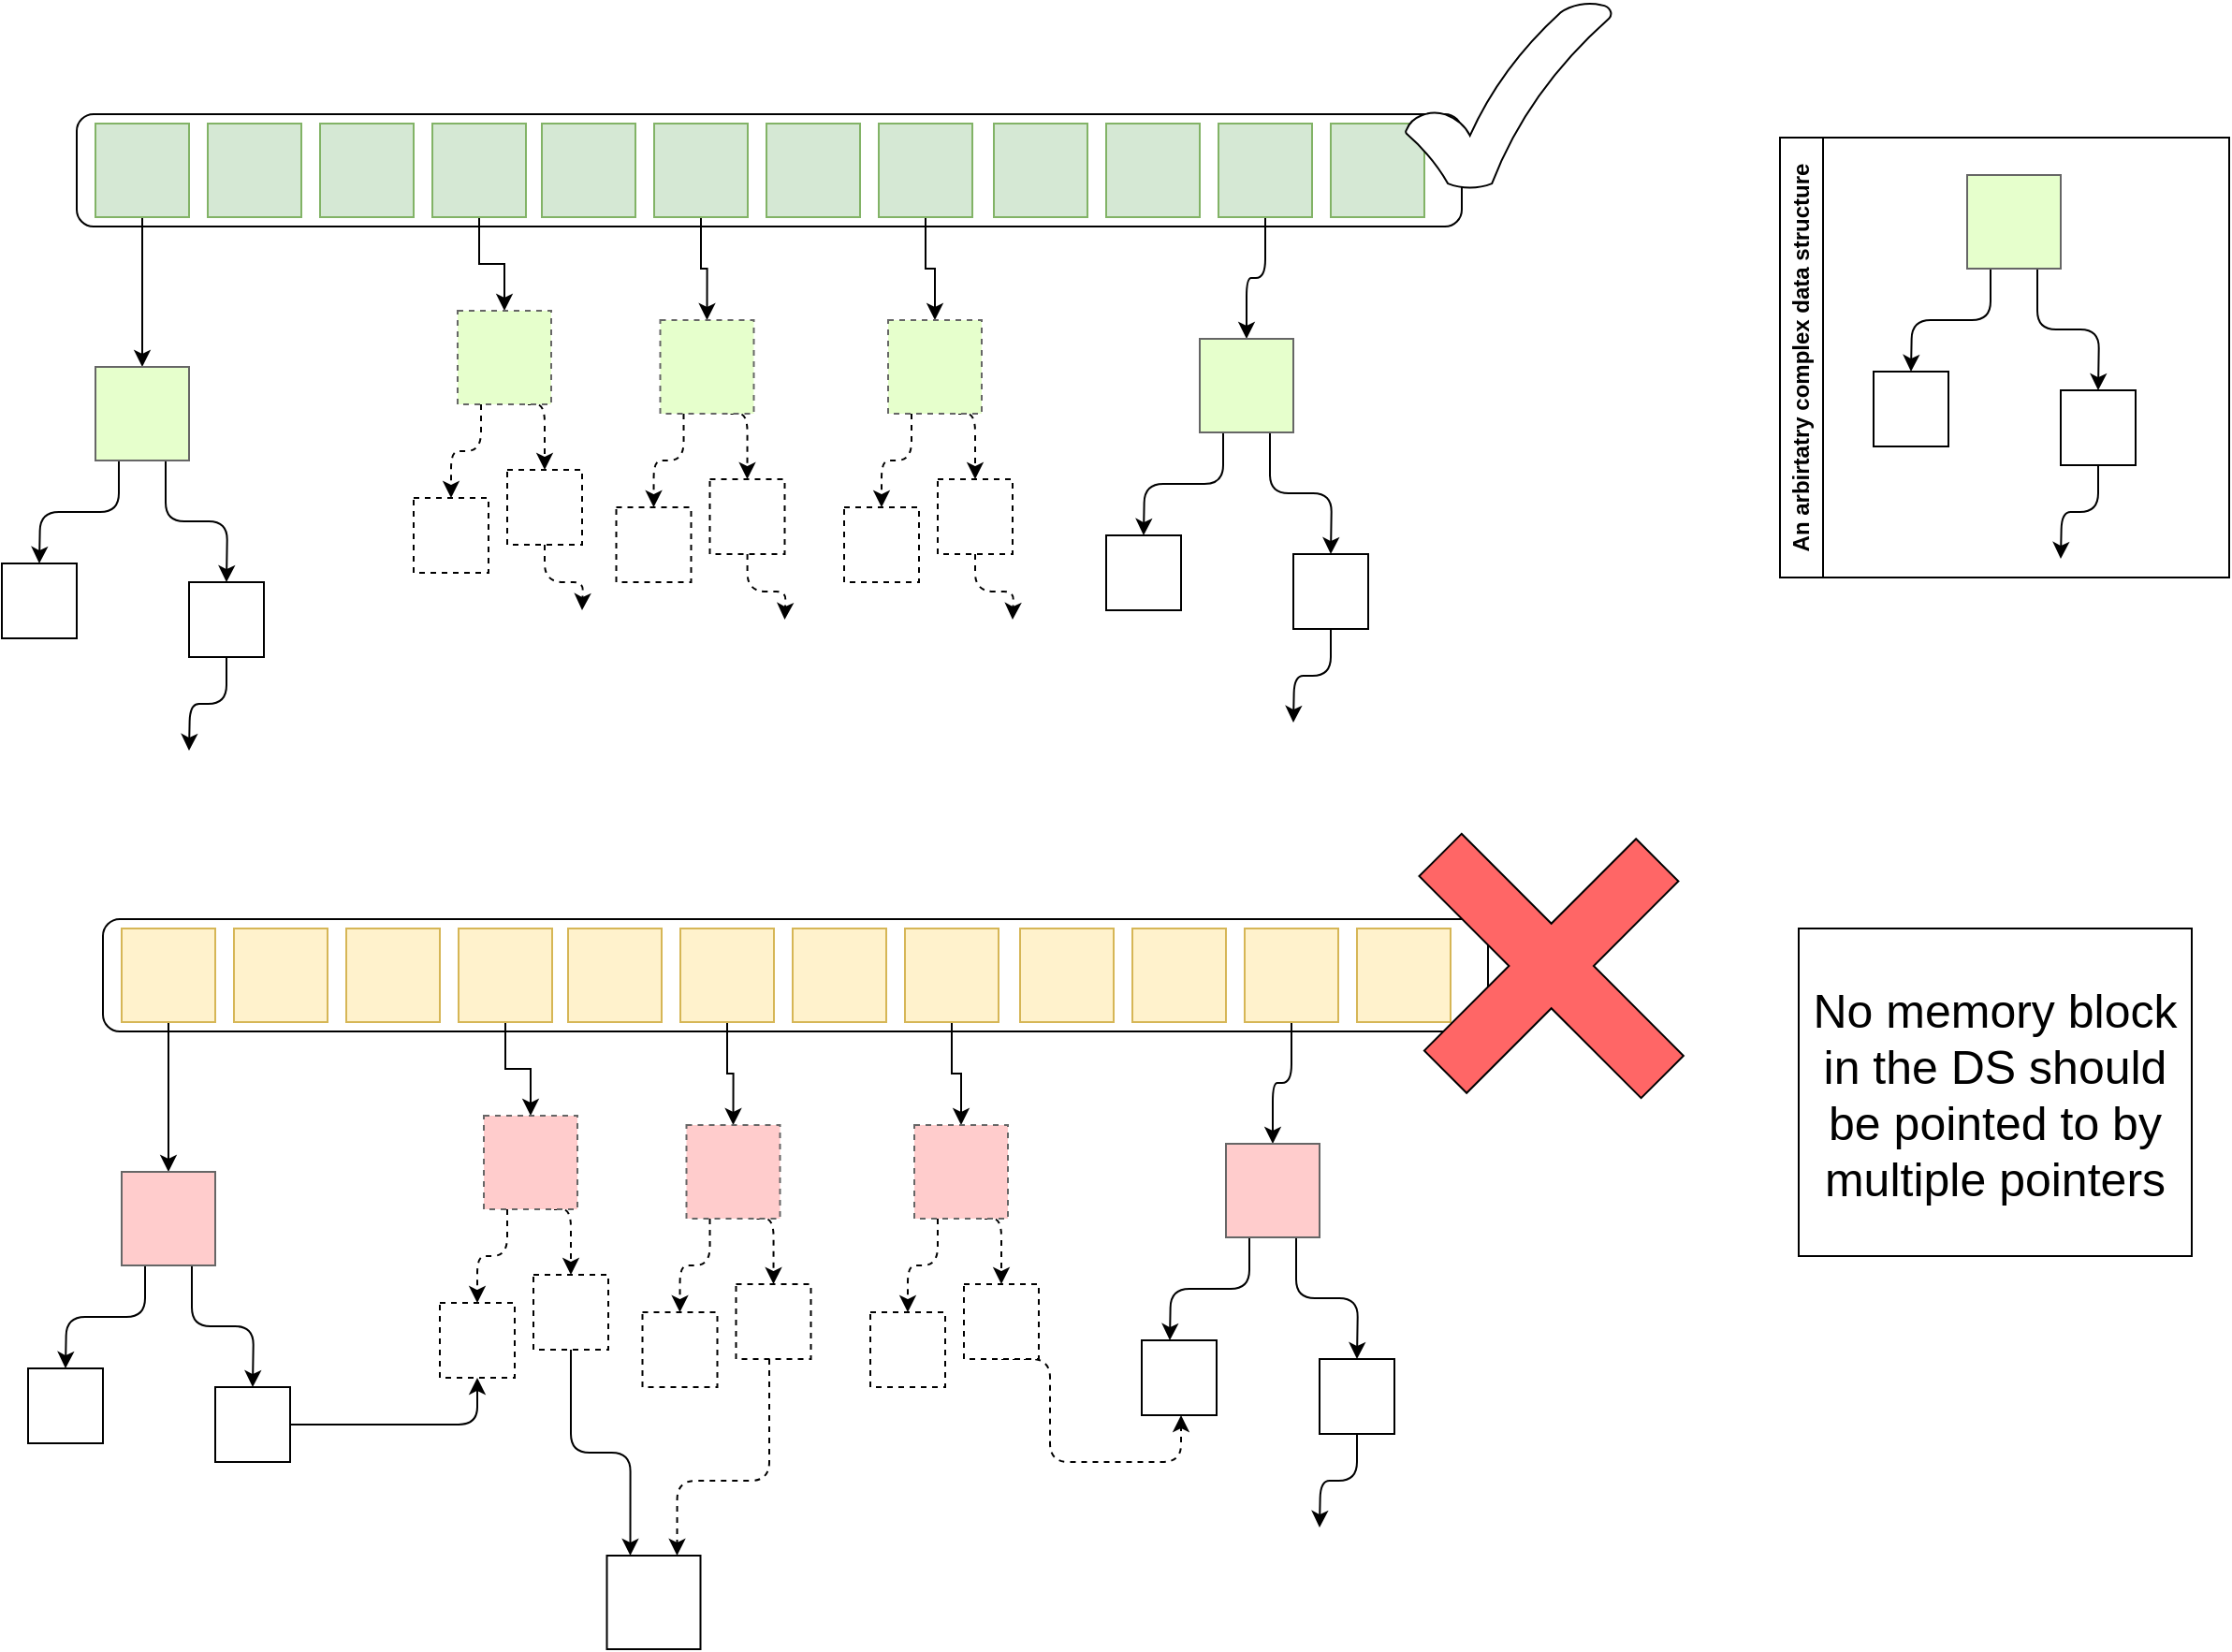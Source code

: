 <mxfile version="24.7.5">
  <diagram name="Page-1" id="8totw524eFmOk_7FE6oU">
    <mxGraphModel dx="1760" dy="1134" grid="1" gridSize="10" guides="1" tooltips="1" connect="1" arrows="1" fold="1" page="1" pageScale="1" pageWidth="827" pageHeight="1169" math="0" shadow="0">
      <root>
        <mxCell id="0" />
        <mxCell id="1" parent="0" />
        <mxCell id="2MARYtdhSuSS76VC_OMR-1" value="" style="rounded=1;whiteSpace=wrap;html=1;" vertex="1" parent="1">
          <mxGeometry x="50" y="130" width="740" height="60" as="geometry" />
        </mxCell>
        <mxCell id="2MARYtdhSuSS76VC_OMR-19" value="" style="edgeStyle=orthogonalEdgeStyle;rounded=0;orthogonalLoop=1;jettySize=auto;html=1;" edge="1" parent="1" source="2MARYtdhSuSS76VC_OMR-2" target="2MARYtdhSuSS76VC_OMR-18">
          <mxGeometry relative="1" as="geometry" />
        </mxCell>
        <mxCell id="2MARYtdhSuSS76VC_OMR-2" value="" style="whiteSpace=wrap;html=1;aspect=fixed;fillColor=#d5e8d4;strokeColor=#82b366;" vertex="1" parent="1">
          <mxGeometry x="60" y="135" width="50" height="50" as="geometry" />
        </mxCell>
        <mxCell id="2MARYtdhSuSS76VC_OMR-3" value="" style="whiteSpace=wrap;html=1;aspect=fixed;fillColor=#d5e8d4;strokeColor=#82b366;" vertex="1" parent="1">
          <mxGeometry x="120" y="135" width="50" height="50" as="geometry" />
        </mxCell>
        <mxCell id="2MARYtdhSuSS76VC_OMR-4" value="" style="whiteSpace=wrap;html=1;aspect=fixed;fillColor=#d5e8d4;strokeColor=#82b366;" vertex="1" parent="1">
          <mxGeometry x="180" y="135" width="50" height="50" as="geometry" />
        </mxCell>
        <mxCell id="2MARYtdhSuSS76VC_OMR-53" style="edgeStyle=orthogonalEdgeStyle;rounded=0;orthogonalLoop=1;jettySize=auto;html=1;entryX=0.5;entryY=0;entryDx=0;entryDy=0;" edge="1" parent="1" source="2MARYtdhSuSS76VC_OMR-5" target="2MARYtdhSuSS76VC_OMR-49">
          <mxGeometry relative="1" as="geometry" />
        </mxCell>
        <mxCell id="2MARYtdhSuSS76VC_OMR-5" value="" style="whiteSpace=wrap;html=1;aspect=fixed;fillColor=#d5e8d4;strokeColor=#82b366;" vertex="1" parent="1">
          <mxGeometry x="240" y="135" width="50" height="50" as="geometry" />
        </mxCell>
        <mxCell id="2MARYtdhSuSS76VC_OMR-6" value="" style="whiteSpace=wrap;html=1;aspect=fixed;fillColor=#d5e8d4;strokeColor=#82b366;" vertex="1" parent="1">
          <mxGeometry x="298.5" y="135" width="50" height="50" as="geometry" />
        </mxCell>
        <mxCell id="2MARYtdhSuSS76VC_OMR-46" style="edgeStyle=orthogonalEdgeStyle;rounded=0;orthogonalLoop=1;jettySize=auto;html=1;entryX=0.5;entryY=0;entryDx=0;entryDy=0;" edge="1" parent="1" source="2MARYtdhSuSS76VC_OMR-7" target="2MARYtdhSuSS76VC_OMR-42">
          <mxGeometry relative="1" as="geometry" />
        </mxCell>
        <mxCell id="2MARYtdhSuSS76VC_OMR-7" value="" style="whiteSpace=wrap;html=1;aspect=fixed;fillColor=#d5e8d4;strokeColor=#82b366;" vertex="1" parent="1">
          <mxGeometry x="358.5" y="135" width="50" height="50" as="geometry" />
        </mxCell>
        <mxCell id="2MARYtdhSuSS76VC_OMR-8" value="" style="whiteSpace=wrap;html=1;aspect=fixed;fillColor=#d5e8d4;strokeColor=#82b366;" vertex="1" parent="1">
          <mxGeometry x="418.5" y="135" width="50" height="50" as="geometry" />
        </mxCell>
        <mxCell id="2MARYtdhSuSS76VC_OMR-39" style="edgeStyle=orthogonalEdgeStyle;rounded=0;orthogonalLoop=1;jettySize=auto;html=1;entryX=0.5;entryY=0;entryDx=0;entryDy=0;" edge="1" parent="1" source="2MARYtdhSuSS76VC_OMR-9" target="2MARYtdhSuSS76VC_OMR-35">
          <mxGeometry relative="1" as="geometry" />
        </mxCell>
        <mxCell id="2MARYtdhSuSS76VC_OMR-9" value="" style="whiteSpace=wrap;html=1;aspect=fixed;fillColor=#d5e8d4;strokeColor=#82b366;" vertex="1" parent="1">
          <mxGeometry x="478.5" y="135" width="50" height="50" as="geometry" />
        </mxCell>
        <mxCell id="2MARYtdhSuSS76VC_OMR-10" value="" style="whiteSpace=wrap;html=1;aspect=fixed;fillColor=#d5e8d4;strokeColor=#82b366;" vertex="1" parent="1">
          <mxGeometry x="540" y="135" width="50" height="50" as="geometry" />
        </mxCell>
        <mxCell id="2MARYtdhSuSS76VC_OMR-11" value="" style="whiteSpace=wrap;html=1;aspect=fixed;fillColor=#d5e8d4;strokeColor=#82b366;" vertex="1" parent="1">
          <mxGeometry x="600" y="135" width="50" height="50" as="geometry" />
        </mxCell>
        <mxCell id="2MARYtdhSuSS76VC_OMR-32" style="edgeStyle=orthogonalEdgeStyle;rounded=1;orthogonalLoop=1;jettySize=auto;html=1;entryX=0.5;entryY=0;entryDx=0;entryDy=0;curved=0;" edge="1" parent="1" source="2MARYtdhSuSS76VC_OMR-12" target="2MARYtdhSuSS76VC_OMR-28">
          <mxGeometry relative="1" as="geometry" />
        </mxCell>
        <mxCell id="2MARYtdhSuSS76VC_OMR-12" value="" style="whiteSpace=wrap;html=1;aspect=fixed;fillColor=#d5e8d4;strokeColor=#82b366;" vertex="1" parent="1">
          <mxGeometry x="660" y="135" width="50" height="50" as="geometry" />
        </mxCell>
        <mxCell id="2MARYtdhSuSS76VC_OMR-13" value="" style="whiteSpace=wrap;html=1;aspect=fixed;fillColor=#d5e8d4;strokeColor=#82b366;" vertex="1" parent="1">
          <mxGeometry x="720" y="135" width="50" height="50" as="geometry" />
        </mxCell>
        <mxCell id="2MARYtdhSuSS76VC_OMR-20" style="edgeStyle=orthogonalEdgeStyle;rounded=1;orthogonalLoop=1;jettySize=auto;html=1;exitX=0.25;exitY=1;exitDx=0;exitDy=0;curved=0;" edge="1" parent="1" source="2MARYtdhSuSS76VC_OMR-18">
          <mxGeometry relative="1" as="geometry">
            <mxPoint x="30" y="370" as="targetPoint" />
          </mxGeometry>
        </mxCell>
        <mxCell id="2MARYtdhSuSS76VC_OMR-21" style="edgeStyle=orthogonalEdgeStyle;rounded=1;orthogonalLoop=1;jettySize=auto;html=1;exitX=0.75;exitY=1;exitDx=0;exitDy=0;curved=0;" edge="1" parent="1" source="2MARYtdhSuSS76VC_OMR-18">
          <mxGeometry relative="1" as="geometry">
            <mxPoint x="130" y="380" as="targetPoint" />
          </mxGeometry>
        </mxCell>
        <mxCell id="2MARYtdhSuSS76VC_OMR-18" value="" style="whiteSpace=wrap;html=1;aspect=fixed;fillColor=#E6FFCC;fontColor=#333333;strokeColor=#666666;" vertex="1" parent="1">
          <mxGeometry x="60" y="265" width="50" height="50" as="geometry" />
        </mxCell>
        <mxCell id="2MARYtdhSuSS76VC_OMR-22" value="" style="whiteSpace=wrap;html=1;aspect=fixed;" vertex="1" parent="1">
          <mxGeometry x="10" y="370" width="40" height="40" as="geometry" />
        </mxCell>
        <mxCell id="2MARYtdhSuSS76VC_OMR-24" style="edgeStyle=orthogonalEdgeStyle;rounded=1;orthogonalLoop=1;jettySize=auto;html=1;curved=0;" edge="1" parent="1" source="2MARYtdhSuSS76VC_OMR-23">
          <mxGeometry relative="1" as="geometry">
            <mxPoint x="110" y="470" as="targetPoint" />
          </mxGeometry>
        </mxCell>
        <mxCell id="2MARYtdhSuSS76VC_OMR-23" value="" style="whiteSpace=wrap;html=1;aspect=fixed;" vertex="1" parent="1">
          <mxGeometry x="110" y="380" width="40" height="40" as="geometry" />
        </mxCell>
        <mxCell id="2MARYtdhSuSS76VC_OMR-26" style="edgeStyle=orthogonalEdgeStyle;rounded=1;orthogonalLoop=1;jettySize=auto;html=1;exitX=0.25;exitY=1;exitDx=0;exitDy=0;curved=0;" edge="1" parent="1" source="2MARYtdhSuSS76VC_OMR-28">
          <mxGeometry relative="1" as="geometry">
            <mxPoint x="620" y="355" as="targetPoint" />
          </mxGeometry>
        </mxCell>
        <mxCell id="2MARYtdhSuSS76VC_OMR-27" style="edgeStyle=orthogonalEdgeStyle;rounded=1;orthogonalLoop=1;jettySize=auto;html=1;exitX=0.75;exitY=1;exitDx=0;exitDy=0;curved=0;" edge="1" parent="1" source="2MARYtdhSuSS76VC_OMR-28">
          <mxGeometry relative="1" as="geometry">
            <mxPoint x="720" y="365" as="targetPoint" />
          </mxGeometry>
        </mxCell>
        <mxCell id="2MARYtdhSuSS76VC_OMR-28" value="" style="whiteSpace=wrap;html=1;aspect=fixed;fillColor=#E6FFCC;fontColor=#333333;strokeColor=#666666;" vertex="1" parent="1">
          <mxGeometry x="650" y="250" width="50" height="50" as="geometry" />
        </mxCell>
        <mxCell id="2MARYtdhSuSS76VC_OMR-29" value="" style="whiteSpace=wrap;html=1;aspect=fixed;" vertex="1" parent="1">
          <mxGeometry x="600" y="355" width="40" height="40" as="geometry" />
        </mxCell>
        <mxCell id="2MARYtdhSuSS76VC_OMR-30" style="edgeStyle=orthogonalEdgeStyle;rounded=1;orthogonalLoop=1;jettySize=auto;html=1;curved=0;" edge="1" parent="1" source="2MARYtdhSuSS76VC_OMR-31">
          <mxGeometry relative="1" as="geometry">
            <mxPoint x="700" y="455" as="targetPoint" />
          </mxGeometry>
        </mxCell>
        <mxCell id="2MARYtdhSuSS76VC_OMR-31" value="" style="whiteSpace=wrap;html=1;aspect=fixed;" vertex="1" parent="1">
          <mxGeometry x="700" y="365" width="40" height="40" as="geometry" />
        </mxCell>
        <mxCell id="2MARYtdhSuSS76VC_OMR-33" style="edgeStyle=orthogonalEdgeStyle;rounded=1;orthogonalLoop=1;jettySize=auto;html=1;exitX=0.25;exitY=1;exitDx=0;exitDy=0;curved=0;dashed=1;entryX=0.5;entryY=0;entryDx=0;entryDy=0;" edge="1" parent="1" source="2MARYtdhSuSS76VC_OMR-35" target="2MARYtdhSuSS76VC_OMR-36">
          <mxGeometry relative="1" as="geometry">
            <mxPoint x="453.5" y="345" as="targetPoint" />
          </mxGeometry>
        </mxCell>
        <mxCell id="2MARYtdhSuSS76VC_OMR-34" style="edgeStyle=orthogonalEdgeStyle;rounded=1;orthogonalLoop=1;jettySize=auto;html=1;exitX=0.75;exitY=1;exitDx=0;exitDy=0;curved=0;dashed=1;entryX=0.5;entryY=0;entryDx=0;entryDy=0;" edge="1" parent="1" source="2MARYtdhSuSS76VC_OMR-35" target="2MARYtdhSuSS76VC_OMR-38">
          <mxGeometry relative="1" as="geometry">
            <mxPoint x="553.5" y="355" as="targetPoint" />
          </mxGeometry>
        </mxCell>
        <mxCell id="2MARYtdhSuSS76VC_OMR-35" value="" style="whiteSpace=wrap;html=1;aspect=fixed;fillColor=#E6FFCC;fontColor=#333333;strokeColor=#666666;dashed=1;" vertex="1" parent="1">
          <mxGeometry x="483.5" y="240" width="50" height="50" as="geometry" />
        </mxCell>
        <mxCell id="2MARYtdhSuSS76VC_OMR-36" value="" style="whiteSpace=wrap;html=1;aspect=fixed;dashed=1;" vertex="1" parent="1">
          <mxGeometry x="460" y="340" width="40" height="40" as="geometry" />
        </mxCell>
        <mxCell id="2MARYtdhSuSS76VC_OMR-37" style="edgeStyle=orthogonalEdgeStyle;rounded=1;orthogonalLoop=1;jettySize=auto;html=1;curved=0;dashed=1;" edge="1" parent="1" source="2MARYtdhSuSS76VC_OMR-38">
          <mxGeometry relative="1" as="geometry">
            <mxPoint x="550" y="400" as="targetPoint" />
          </mxGeometry>
        </mxCell>
        <mxCell id="2MARYtdhSuSS76VC_OMR-38" value="" style="whiteSpace=wrap;html=1;aspect=fixed;dashed=1;" vertex="1" parent="1">
          <mxGeometry x="510" y="325" width="40" height="40" as="geometry" />
        </mxCell>
        <mxCell id="2MARYtdhSuSS76VC_OMR-40" style="edgeStyle=orthogonalEdgeStyle;rounded=1;orthogonalLoop=1;jettySize=auto;html=1;exitX=0.25;exitY=1;exitDx=0;exitDy=0;curved=0;dashed=1;entryX=0.5;entryY=0;entryDx=0;entryDy=0;" edge="1" parent="1" source="2MARYtdhSuSS76VC_OMR-42" target="2MARYtdhSuSS76VC_OMR-43">
          <mxGeometry relative="1" as="geometry">
            <mxPoint x="331.75" y="345" as="targetPoint" />
          </mxGeometry>
        </mxCell>
        <mxCell id="2MARYtdhSuSS76VC_OMR-41" style="edgeStyle=orthogonalEdgeStyle;rounded=1;orthogonalLoop=1;jettySize=auto;html=1;exitX=0.75;exitY=1;exitDx=0;exitDy=0;curved=0;dashed=1;entryX=0.5;entryY=0;entryDx=0;entryDy=0;" edge="1" parent="1" source="2MARYtdhSuSS76VC_OMR-42" target="2MARYtdhSuSS76VC_OMR-45">
          <mxGeometry relative="1" as="geometry">
            <mxPoint x="431.75" y="355" as="targetPoint" />
          </mxGeometry>
        </mxCell>
        <mxCell id="2MARYtdhSuSS76VC_OMR-42" value="" style="whiteSpace=wrap;html=1;aspect=fixed;fillColor=#E6FFCC;fontColor=#333333;strokeColor=#666666;dashed=1;" vertex="1" parent="1">
          <mxGeometry x="361.75" y="240" width="50" height="50" as="geometry" />
        </mxCell>
        <mxCell id="2MARYtdhSuSS76VC_OMR-43" value="" style="whiteSpace=wrap;html=1;aspect=fixed;dashed=1;" vertex="1" parent="1">
          <mxGeometry x="338.25" y="340" width="40" height="40" as="geometry" />
        </mxCell>
        <mxCell id="2MARYtdhSuSS76VC_OMR-44" style="edgeStyle=orthogonalEdgeStyle;rounded=1;orthogonalLoop=1;jettySize=auto;html=1;curved=0;dashed=1;" edge="1" parent="1" source="2MARYtdhSuSS76VC_OMR-45">
          <mxGeometry relative="1" as="geometry">
            <mxPoint x="428.25" y="400" as="targetPoint" />
          </mxGeometry>
        </mxCell>
        <mxCell id="2MARYtdhSuSS76VC_OMR-45" value="" style="whiteSpace=wrap;html=1;aspect=fixed;dashed=1;" vertex="1" parent="1">
          <mxGeometry x="388.25" y="325" width="40" height="40" as="geometry" />
        </mxCell>
        <mxCell id="2MARYtdhSuSS76VC_OMR-47" style="edgeStyle=orthogonalEdgeStyle;rounded=1;orthogonalLoop=1;jettySize=auto;html=1;exitX=0.25;exitY=1;exitDx=0;exitDy=0;curved=0;dashed=1;entryX=0.5;entryY=0;entryDx=0;entryDy=0;" edge="1" parent="1" source="2MARYtdhSuSS76VC_OMR-49" target="2MARYtdhSuSS76VC_OMR-50">
          <mxGeometry relative="1" as="geometry">
            <mxPoint x="223.5" y="340" as="targetPoint" />
          </mxGeometry>
        </mxCell>
        <mxCell id="2MARYtdhSuSS76VC_OMR-48" style="edgeStyle=orthogonalEdgeStyle;rounded=1;orthogonalLoop=1;jettySize=auto;html=1;exitX=0.75;exitY=1;exitDx=0;exitDy=0;curved=0;dashed=1;entryX=0.5;entryY=0;entryDx=0;entryDy=0;" edge="1" parent="1" source="2MARYtdhSuSS76VC_OMR-49" target="2MARYtdhSuSS76VC_OMR-52">
          <mxGeometry relative="1" as="geometry">
            <mxPoint x="323.5" y="350" as="targetPoint" />
          </mxGeometry>
        </mxCell>
        <mxCell id="2MARYtdhSuSS76VC_OMR-49" value="" style="whiteSpace=wrap;html=1;aspect=fixed;fillColor=#E6FFCC;fontColor=#333333;strokeColor=#666666;dashed=1;" vertex="1" parent="1">
          <mxGeometry x="253.5" y="235" width="50" height="50" as="geometry" />
        </mxCell>
        <mxCell id="2MARYtdhSuSS76VC_OMR-50" value="" style="whiteSpace=wrap;html=1;aspect=fixed;dashed=1;" vertex="1" parent="1">
          <mxGeometry x="230" y="335" width="40" height="40" as="geometry" />
        </mxCell>
        <mxCell id="2MARYtdhSuSS76VC_OMR-51" style="edgeStyle=orthogonalEdgeStyle;rounded=1;orthogonalLoop=1;jettySize=auto;html=1;curved=0;dashed=1;" edge="1" parent="1" source="2MARYtdhSuSS76VC_OMR-52">
          <mxGeometry relative="1" as="geometry">
            <mxPoint x="320" y="395" as="targetPoint" />
          </mxGeometry>
        </mxCell>
        <mxCell id="2MARYtdhSuSS76VC_OMR-52" value="" style="whiteSpace=wrap;html=1;aspect=fixed;dashed=1;" vertex="1" parent="1">
          <mxGeometry x="280" y="320" width="40" height="40" as="geometry" />
        </mxCell>
        <mxCell id="2MARYtdhSuSS76VC_OMR-54" style="edgeStyle=orthogonalEdgeStyle;rounded=1;orthogonalLoop=1;jettySize=auto;html=1;exitX=0.25;exitY=1;exitDx=0;exitDy=0;curved=0;" edge="1" parent="1" source="2MARYtdhSuSS76VC_OMR-56">
          <mxGeometry relative="1" as="geometry">
            <mxPoint x="1030" y="267.5" as="targetPoint" />
          </mxGeometry>
        </mxCell>
        <mxCell id="2MARYtdhSuSS76VC_OMR-55" style="edgeStyle=orthogonalEdgeStyle;rounded=1;orthogonalLoop=1;jettySize=auto;html=1;exitX=0.75;exitY=1;exitDx=0;exitDy=0;curved=0;" edge="1" parent="1" source="2MARYtdhSuSS76VC_OMR-56">
          <mxGeometry relative="1" as="geometry">
            <mxPoint x="1130" y="277.5" as="targetPoint" />
          </mxGeometry>
        </mxCell>
        <mxCell id="2MARYtdhSuSS76VC_OMR-56" value="" style="whiteSpace=wrap;html=1;aspect=fixed;fillColor=#E6FFCC;fontColor=#333333;strokeColor=#666666;" vertex="1" parent="1">
          <mxGeometry x="1060" y="162.5" width="50" height="50" as="geometry" />
        </mxCell>
        <mxCell id="2MARYtdhSuSS76VC_OMR-57" value="" style="whiteSpace=wrap;html=1;aspect=fixed;" vertex="1" parent="1">
          <mxGeometry x="1010" y="267.5" width="40" height="40" as="geometry" />
        </mxCell>
        <mxCell id="2MARYtdhSuSS76VC_OMR-58" style="edgeStyle=orthogonalEdgeStyle;rounded=1;orthogonalLoop=1;jettySize=auto;html=1;curved=0;" edge="1" parent="1" source="2MARYtdhSuSS76VC_OMR-59">
          <mxGeometry relative="1" as="geometry">
            <mxPoint x="1110" y="367.5" as="targetPoint" />
          </mxGeometry>
        </mxCell>
        <mxCell id="2MARYtdhSuSS76VC_OMR-59" value="" style="whiteSpace=wrap;html=1;aspect=fixed;" vertex="1" parent="1">
          <mxGeometry x="1110" y="277.5" width="40" height="40" as="geometry" />
        </mxCell>
        <mxCell id="2MARYtdhSuSS76VC_OMR-60" value="An arbirtatry complex data structure" style="swimlane;horizontal=0;whiteSpace=wrap;html=1;" vertex="1" parent="1">
          <mxGeometry x="960" y="142.5" width="240" height="235" as="geometry" />
        </mxCell>
        <mxCell id="2MARYtdhSuSS76VC_OMR-61" value="" style="rounded=1;whiteSpace=wrap;html=1;" vertex="1" parent="1">
          <mxGeometry x="64" y="560" width="740" height="60" as="geometry" />
        </mxCell>
        <mxCell id="2MARYtdhSuSS76VC_OMR-62" value="" style="edgeStyle=orthogonalEdgeStyle;rounded=0;orthogonalLoop=1;jettySize=auto;html=1;" edge="1" parent="1" source="2MARYtdhSuSS76VC_OMR-63" target="2MARYtdhSuSS76VC_OMR-81">
          <mxGeometry relative="1" as="geometry" />
        </mxCell>
        <mxCell id="2MARYtdhSuSS76VC_OMR-63" value="" style="whiteSpace=wrap;html=1;aspect=fixed;fillColor=#fff2cc;strokeColor=#d6b656;" vertex="1" parent="1">
          <mxGeometry x="74" y="565" width="50" height="50" as="geometry" />
        </mxCell>
        <mxCell id="2MARYtdhSuSS76VC_OMR-64" value="" style="whiteSpace=wrap;html=1;aspect=fixed;fillColor=#fff2cc;strokeColor=#d6b656;" vertex="1" parent="1">
          <mxGeometry x="134" y="565" width="50" height="50" as="geometry" />
        </mxCell>
        <mxCell id="2MARYtdhSuSS76VC_OMR-65" value="" style="whiteSpace=wrap;html=1;aspect=fixed;fillColor=#fff2cc;strokeColor=#d6b656;" vertex="1" parent="1">
          <mxGeometry x="194" y="565" width="50" height="50" as="geometry" />
        </mxCell>
        <mxCell id="2MARYtdhSuSS76VC_OMR-66" style="edgeStyle=orthogonalEdgeStyle;rounded=0;orthogonalLoop=1;jettySize=auto;html=1;entryX=0.5;entryY=0;entryDx=0;entryDy=0;" edge="1" parent="1" source="2MARYtdhSuSS76VC_OMR-67" target="2MARYtdhSuSS76VC_OMR-105">
          <mxGeometry relative="1" as="geometry" />
        </mxCell>
        <mxCell id="2MARYtdhSuSS76VC_OMR-67" value="" style="whiteSpace=wrap;html=1;aspect=fixed;fillColor=#fff2cc;strokeColor=#d6b656;" vertex="1" parent="1">
          <mxGeometry x="254" y="565" width="50" height="50" as="geometry" />
        </mxCell>
        <mxCell id="2MARYtdhSuSS76VC_OMR-68" value="" style="whiteSpace=wrap;html=1;aspect=fixed;fillColor=#fff2cc;strokeColor=#d6b656;" vertex="1" parent="1">
          <mxGeometry x="312.5" y="565" width="50" height="50" as="geometry" />
        </mxCell>
        <mxCell id="2MARYtdhSuSS76VC_OMR-69" style="edgeStyle=orthogonalEdgeStyle;rounded=0;orthogonalLoop=1;jettySize=auto;html=1;entryX=0.5;entryY=0;entryDx=0;entryDy=0;" edge="1" parent="1" source="2MARYtdhSuSS76VC_OMR-70" target="2MARYtdhSuSS76VC_OMR-99">
          <mxGeometry relative="1" as="geometry" />
        </mxCell>
        <mxCell id="2MARYtdhSuSS76VC_OMR-70" value="" style="whiteSpace=wrap;html=1;aspect=fixed;fillColor=#fff2cc;strokeColor=#d6b656;" vertex="1" parent="1">
          <mxGeometry x="372.5" y="565" width="50" height="50" as="geometry" />
        </mxCell>
        <mxCell id="2MARYtdhSuSS76VC_OMR-71" value="" style="whiteSpace=wrap;html=1;aspect=fixed;fillColor=#fff2cc;strokeColor=#d6b656;" vertex="1" parent="1">
          <mxGeometry x="432.5" y="565" width="50" height="50" as="geometry" />
        </mxCell>
        <mxCell id="2MARYtdhSuSS76VC_OMR-72" style="edgeStyle=orthogonalEdgeStyle;rounded=0;orthogonalLoop=1;jettySize=auto;html=1;entryX=0.5;entryY=0;entryDx=0;entryDy=0;" edge="1" parent="1" source="2MARYtdhSuSS76VC_OMR-73" target="2MARYtdhSuSS76VC_OMR-93">
          <mxGeometry relative="1" as="geometry" />
        </mxCell>
        <mxCell id="2MARYtdhSuSS76VC_OMR-73" value="" style="whiteSpace=wrap;html=1;aspect=fixed;fillColor=#fff2cc;strokeColor=#d6b656;" vertex="1" parent="1">
          <mxGeometry x="492.5" y="565" width="50" height="50" as="geometry" />
        </mxCell>
        <mxCell id="2MARYtdhSuSS76VC_OMR-74" value="" style="whiteSpace=wrap;html=1;aspect=fixed;fillColor=#fff2cc;strokeColor=#d6b656;" vertex="1" parent="1">
          <mxGeometry x="554" y="565" width="50" height="50" as="geometry" />
        </mxCell>
        <mxCell id="2MARYtdhSuSS76VC_OMR-75" value="" style="whiteSpace=wrap;html=1;aspect=fixed;fillColor=#fff2cc;strokeColor=#d6b656;" vertex="1" parent="1">
          <mxGeometry x="614" y="565" width="50" height="50" as="geometry" />
        </mxCell>
        <mxCell id="2MARYtdhSuSS76VC_OMR-76" style="edgeStyle=orthogonalEdgeStyle;rounded=1;orthogonalLoop=1;jettySize=auto;html=1;entryX=0.5;entryY=0;entryDx=0;entryDy=0;curved=0;" edge="1" parent="1" source="2MARYtdhSuSS76VC_OMR-77" target="2MARYtdhSuSS76VC_OMR-87">
          <mxGeometry relative="1" as="geometry" />
        </mxCell>
        <mxCell id="2MARYtdhSuSS76VC_OMR-77" value="" style="whiteSpace=wrap;html=1;aspect=fixed;fillColor=#fff2cc;strokeColor=#d6b656;" vertex="1" parent="1">
          <mxGeometry x="674" y="565" width="50" height="50" as="geometry" />
        </mxCell>
        <mxCell id="2MARYtdhSuSS76VC_OMR-78" value="" style="whiteSpace=wrap;html=1;aspect=fixed;fillColor=#fff2cc;strokeColor=#d6b656;" vertex="1" parent="1">
          <mxGeometry x="734" y="565" width="50" height="50" as="geometry" />
        </mxCell>
        <mxCell id="2MARYtdhSuSS76VC_OMR-79" style="edgeStyle=orthogonalEdgeStyle;rounded=1;orthogonalLoop=1;jettySize=auto;html=1;exitX=0.25;exitY=1;exitDx=0;exitDy=0;curved=0;" edge="1" parent="1" source="2MARYtdhSuSS76VC_OMR-81">
          <mxGeometry relative="1" as="geometry">
            <mxPoint x="44" y="800" as="targetPoint" />
          </mxGeometry>
        </mxCell>
        <mxCell id="2MARYtdhSuSS76VC_OMR-80" style="edgeStyle=orthogonalEdgeStyle;rounded=1;orthogonalLoop=1;jettySize=auto;html=1;exitX=0.75;exitY=1;exitDx=0;exitDy=0;curved=0;" edge="1" parent="1" source="2MARYtdhSuSS76VC_OMR-81">
          <mxGeometry relative="1" as="geometry">
            <mxPoint x="144" y="810" as="targetPoint" />
          </mxGeometry>
        </mxCell>
        <mxCell id="2MARYtdhSuSS76VC_OMR-81" value="" style="whiteSpace=wrap;html=1;aspect=fixed;fillColor=#FFCCCC;fontColor=#333333;strokeColor=#666666;" vertex="1" parent="1">
          <mxGeometry x="74" y="695" width="50" height="50" as="geometry" />
        </mxCell>
        <mxCell id="2MARYtdhSuSS76VC_OMR-82" value="" style="whiteSpace=wrap;html=1;aspect=fixed;" vertex="1" parent="1">
          <mxGeometry x="24" y="800" width="40" height="40" as="geometry" />
        </mxCell>
        <mxCell id="2MARYtdhSuSS76VC_OMR-83" style="edgeStyle=orthogonalEdgeStyle;rounded=1;orthogonalLoop=1;jettySize=auto;html=1;curved=0;entryX=0.5;entryY=1;entryDx=0;entryDy=0;" edge="1" parent="1" source="2MARYtdhSuSS76VC_OMR-84" target="2MARYtdhSuSS76VC_OMR-106">
          <mxGeometry relative="1" as="geometry">
            <mxPoint x="124" y="900" as="targetPoint" />
          </mxGeometry>
        </mxCell>
        <mxCell id="2MARYtdhSuSS76VC_OMR-84" value="" style="whiteSpace=wrap;html=1;aspect=fixed;" vertex="1" parent="1">
          <mxGeometry x="124" y="810" width="40" height="40" as="geometry" />
        </mxCell>
        <mxCell id="2MARYtdhSuSS76VC_OMR-85" style="edgeStyle=orthogonalEdgeStyle;rounded=1;orthogonalLoop=1;jettySize=auto;html=1;exitX=0.25;exitY=1;exitDx=0;exitDy=0;curved=0;" edge="1" parent="1" source="2MARYtdhSuSS76VC_OMR-87">
          <mxGeometry relative="1" as="geometry">
            <mxPoint x="634" y="785" as="targetPoint" />
          </mxGeometry>
        </mxCell>
        <mxCell id="2MARYtdhSuSS76VC_OMR-86" style="edgeStyle=orthogonalEdgeStyle;rounded=1;orthogonalLoop=1;jettySize=auto;html=1;exitX=0.75;exitY=1;exitDx=0;exitDy=0;curved=0;" edge="1" parent="1" source="2MARYtdhSuSS76VC_OMR-87">
          <mxGeometry relative="1" as="geometry">
            <mxPoint x="734" y="795" as="targetPoint" />
          </mxGeometry>
        </mxCell>
        <mxCell id="2MARYtdhSuSS76VC_OMR-87" value="" style="whiteSpace=wrap;html=1;aspect=fixed;fillColor=#FFCCCC;fontColor=#333333;strokeColor=#666666;" vertex="1" parent="1">
          <mxGeometry x="664" y="680" width="50" height="50" as="geometry" />
        </mxCell>
        <mxCell id="2MARYtdhSuSS76VC_OMR-88" value="" style="whiteSpace=wrap;html=1;aspect=fixed;" vertex="1" parent="1">
          <mxGeometry x="619" y="785" width="40" height="40" as="geometry" />
        </mxCell>
        <mxCell id="2MARYtdhSuSS76VC_OMR-89" style="edgeStyle=orthogonalEdgeStyle;rounded=1;orthogonalLoop=1;jettySize=auto;html=1;curved=0;" edge="1" parent="1" source="2MARYtdhSuSS76VC_OMR-90">
          <mxGeometry relative="1" as="geometry">
            <mxPoint x="714" y="885" as="targetPoint" />
          </mxGeometry>
        </mxCell>
        <mxCell id="2MARYtdhSuSS76VC_OMR-90" value="" style="whiteSpace=wrap;html=1;aspect=fixed;" vertex="1" parent="1">
          <mxGeometry x="714" y="795" width="40" height="40" as="geometry" />
        </mxCell>
        <mxCell id="2MARYtdhSuSS76VC_OMR-91" style="edgeStyle=orthogonalEdgeStyle;rounded=1;orthogonalLoop=1;jettySize=auto;html=1;exitX=0.25;exitY=1;exitDx=0;exitDy=0;curved=0;dashed=1;entryX=0.5;entryY=0;entryDx=0;entryDy=0;" edge="1" parent="1" source="2MARYtdhSuSS76VC_OMR-93" target="2MARYtdhSuSS76VC_OMR-94">
          <mxGeometry relative="1" as="geometry">
            <mxPoint x="467.5" y="775" as="targetPoint" />
          </mxGeometry>
        </mxCell>
        <mxCell id="2MARYtdhSuSS76VC_OMR-92" style="edgeStyle=orthogonalEdgeStyle;rounded=1;orthogonalLoop=1;jettySize=auto;html=1;exitX=0.75;exitY=1;exitDx=0;exitDy=0;curved=0;dashed=1;entryX=0.5;entryY=0;entryDx=0;entryDy=0;" edge="1" parent="1" source="2MARYtdhSuSS76VC_OMR-93" target="2MARYtdhSuSS76VC_OMR-96">
          <mxGeometry relative="1" as="geometry">
            <mxPoint x="567.5" y="785" as="targetPoint" />
          </mxGeometry>
        </mxCell>
        <mxCell id="2MARYtdhSuSS76VC_OMR-93" value="" style="whiteSpace=wrap;html=1;aspect=fixed;fillColor=#FFCCCC;fontColor=#333333;strokeColor=#666666;dashed=1;" vertex="1" parent="1">
          <mxGeometry x="497.5" y="670" width="50" height="50" as="geometry" />
        </mxCell>
        <mxCell id="2MARYtdhSuSS76VC_OMR-94" value="" style="whiteSpace=wrap;html=1;aspect=fixed;dashed=1;" vertex="1" parent="1">
          <mxGeometry x="474" y="770" width="40" height="40" as="geometry" />
        </mxCell>
        <mxCell id="2MARYtdhSuSS76VC_OMR-95" style="edgeStyle=orthogonalEdgeStyle;rounded=1;orthogonalLoop=1;jettySize=auto;html=1;curved=0;dashed=1;entryX=0;entryY=0.5;entryDx=0;entryDy=0;exitX=0.5;exitY=1;exitDx=0;exitDy=0;" edge="1" parent="1" source="2MARYtdhSuSS76VC_OMR-96">
          <mxGeometry relative="1" as="geometry">
            <mxPoint x="640" y="825" as="targetPoint" />
            <mxPoint x="570" y="815" as="sourcePoint" />
            <Array as="points">
              <mxPoint x="570" y="795" />
              <mxPoint x="570" y="850" />
              <mxPoint x="640" y="850" />
            </Array>
          </mxGeometry>
        </mxCell>
        <mxCell id="2MARYtdhSuSS76VC_OMR-96" value="" style="whiteSpace=wrap;html=1;aspect=fixed;dashed=1;" vertex="1" parent="1">
          <mxGeometry x="524" y="755" width="40" height="40" as="geometry" />
        </mxCell>
        <mxCell id="2MARYtdhSuSS76VC_OMR-97" style="edgeStyle=orthogonalEdgeStyle;rounded=1;orthogonalLoop=1;jettySize=auto;html=1;exitX=0.25;exitY=1;exitDx=0;exitDy=0;curved=0;dashed=1;entryX=0.5;entryY=0;entryDx=0;entryDy=0;" edge="1" parent="1" source="2MARYtdhSuSS76VC_OMR-99" target="2MARYtdhSuSS76VC_OMR-100">
          <mxGeometry relative="1" as="geometry">
            <mxPoint x="345.75" y="775" as="targetPoint" />
          </mxGeometry>
        </mxCell>
        <mxCell id="2MARYtdhSuSS76VC_OMR-98" style="edgeStyle=orthogonalEdgeStyle;rounded=1;orthogonalLoop=1;jettySize=auto;html=1;exitX=0.75;exitY=1;exitDx=0;exitDy=0;curved=0;dashed=1;entryX=0.5;entryY=0;entryDx=0;entryDy=0;" edge="1" parent="1" source="2MARYtdhSuSS76VC_OMR-99" target="2MARYtdhSuSS76VC_OMR-102">
          <mxGeometry relative="1" as="geometry">
            <mxPoint x="445.75" y="785" as="targetPoint" />
          </mxGeometry>
        </mxCell>
        <mxCell id="2MARYtdhSuSS76VC_OMR-99" value="" style="whiteSpace=wrap;html=1;aspect=fixed;fillColor=#FFCCCC;fontColor=#333333;strokeColor=#666666;dashed=1;" vertex="1" parent="1">
          <mxGeometry x="375.75" y="670" width="50" height="50" as="geometry" />
        </mxCell>
        <mxCell id="2MARYtdhSuSS76VC_OMR-100" value="" style="whiteSpace=wrap;html=1;aspect=fixed;dashed=1;" vertex="1" parent="1">
          <mxGeometry x="352.25" y="770" width="40" height="40" as="geometry" />
        </mxCell>
        <mxCell id="2MARYtdhSuSS76VC_OMR-101" style="edgeStyle=orthogonalEdgeStyle;rounded=1;orthogonalLoop=1;jettySize=auto;html=1;curved=0;dashed=1;entryX=0.75;entryY=0;entryDx=0;entryDy=0;" edge="1" parent="1" source="2MARYtdhSuSS76VC_OMR-102" target="2MARYtdhSuSS76VC_OMR-109">
          <mxGeometry relative="1" as="geometry">
            <mxPoint x="442.25" y="830" as="targetPoint" />
            <Array as="points">
              <mxPoint x="420" y="860" />
              <mxPoint x="371" y="860" />
            </Array>
          </mxGeometry>
        </mxCell>
        <mxCell id="2MARYtdhSuSS76VC_OMR-102" value="" style="whiteSpace=wrap;html=1;aspect=fixed;dashed=1;" vertex="1" parent="1">
          <mxGeometry x="402.25" y="755" width="40" height="40" as="geometry" />
        </mxCell>
        <mxCell id="2MARYtdhSuSS76VC_OMR-103" style="edgeStyle=orthogonalEdgeStyle;rounded=1;orthogonalLoop=1;jettySize=auto;html=1;exitX=0.25;exitY=1;exitDx=0;exitDy=0;curved=0;dashed=1;entryX=0.5;entryY=0;entryDx=0;entryDy=0;" edge="1" parent="1" source="2MARYtdhSuSS76VC_OMR-105" target="2MARYtdhSuSS76VC_OMR-106">
          <mxGeometry relative="1" as="geometry">
            <mxPoint x="237.5" y="770" as="targetPoint" />
          </mxGeometry>
        </mxCell>
        <mxCell id="2MARYtdhSuSS76VC_OMR-104" style="edgeStyle=orthogonalEdgeStyle;rounded=1;orthogonalLoop=1;jettySize=auto;html=1;exitX=0.75;exitY=1;exitDx=0;exitDy=0;curved=0;dashed=1;entryX=0.5;entryY=0;entryDx=0;entryDy=0;" edge="1" parent="1" source="2MARYtdhSuSS76VC_OMR-105" target="2MARYtdhSuSS76VC_OMR-108">
          <mxGeometry relative="1" as="geometry">
            <mxPoint x="337.5" y="780" as="targetPoint" />
          </mxGeometry>
        </mxCell>
        <mxCell id="2MARYtdhSuSS76VC_OMR-105" value="" style="whiteSpace=wrap;html=1;aspect=fixed;fillColor=#FFCCCC;fontColor=#333333;strokeColor=#666666;dashed=1;" vertex="1" parent="1">
          <mxGeometry x="267.5" y="665" width="50" height="50" as="geometry" />
        </mxCell>
        <mxCell id="2MARYtdhSuSS76VC_OMR-106" value="" style="whiteSpace=wrap;html=1;aspect=fixed;dashed=1;" vertex="1" parent="1">
          <mxGeometry x="244" y="765" width="40" height="40" as="geometry" />
        </mxCell>
        <mxCell id="2MARYtdhSuSS76VC_OMR-110" style="edgeStyle=orthogonalEdgeStyle;rounded=1;orthogonalLoop=1;jettySize=auto;html=1;entryX=0.25;entryY=0;entryDx=0;entryDy=0;curved=0;" edge="1" parent="1" source="2MARYtdhSuSS76VC_OMR-108" target="2MARYtdhSuSS76VC_OMR-109">
          <mxGeometry relative="1" as="geometry" />
        </mxCell>
        <mxCell id="2MARYtdhSuSS76VC_OMR-108" value="" style="whiteSpace=wrap;html=1;aspect=fixed;dashed=1;" vertex="1" parent="1">
          <mxGeometry x="294" y="750" width="40" height="40" as="geometry" />
        </mxCell>
        <mxCell id="2MARYtdhSuSS76VC_OMR-109" value="" style="whiteSpace=wrap;html=1;aspect=fixed;" vertex="1" parent="1">
          <mxGeometry x="333.25" y="900" width="50" height="50" as="geometry" />
        </mxCell>
        <mxCell id="2MARYtdhSuSS76VC_OMR-111" value="" style="shape=cross;whiteSpace=wrap;html=1;rotation=45;fillColor=#FF6666;" vertex="1" parent="1">
          <mxGeometry x="754" y="505.0" width="167.68" height="160" as="geometry" />
        </mxCell>
        <mxCell id="2MARYtdhSuSS76VC_OMR-112" value="" style="verticalLabelPosition=bottom;verticalAlign=top;html=1;shape=mxgraph.basic.tick" vertex="1" parent="1">
          <mxGeometry x="760" y="70" width="110" height="100" as="geometry" />
        </mxCell>
        <mxCell id="2MARYtdhSuSS76VC_OMR-113" value="&lt;font style=&quot;font-size: 25px;&quot;&gt;No memory block in the DS should be pointed to by multiple pointers&lt;/font&gt;" style="text;html=1;align=center;verticalAlign=middle;whiteSpace=wrap;rounded=0;strokeWidth=1;strokeColor=default;" vertex="1" parent="1">
          <mxGeometry x="970" y="565" width="210" height="175" as="geometry" />
        </mxCell>
      </root>
    </mxGraphModel>
  </diagram>
</mxfile>
